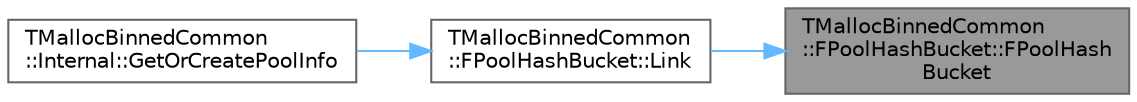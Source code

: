 digraph "TMallocBinnedCommon::FPoolHashBucket::FPoolHashBucket"
{
 // INTERACTIVE_SVG=YES
 // LATEX_PDF_SIZE
  bgcolor="transparent";
  edge [fontname=Helvetica,fontsize=10,labelfontname=Helvetica,labelfontsize=10];
  node [fontname=Helvetica,fontsize=10,shape=box,height=0.2,width=0.4];
  rankdir="RL";
  Node1 [id="Node000001",label="TMallocBinnedCommon\l::FPoolHashBucket::FPoolHash\lBucket",height=0.2,width=0.4,color="gray40", fillcolor="grey60", style="filled", fontcolor="black",tooltip=" "];
  Node1 -> Node2 [id="edge1_Node000001_Node000002",dir="back",color="steelblue1",style="solid",tooltip=" "];
  Node2 [id="Node000002",label="TMallocBinnedCommon\l::FPoolHashBucket::Link",height=0.2,width=0.4,color="grey40", fillcolor="white", style="filled",URL="$db/d62/structTMallocBinnedCommon_1_1FPoolHashBucket.html#ad9d9f28bd2f1e0fc543604b384f0a99e",tooltip=" "];
  Node2 -> Node3 [id="edge2_Node000002_Node000003",dir="back",color="steelblue1",style="solid",tooltip=" "];
  Node3 [id="Node000003",label="TMallocBinnedCommon\l::Internal::GetOrCreatePoolInfo",height=0.2,width=0.4,color="grey40", fillcolor="white", style="filled",URL="$d3/d57/structTMallocBinnedCommon_1_1Internal.html#a5886fe74b40d2222ee6ddd51cba73786",tooltip="Gets the PoolInfo for a large block memory address."];
}
